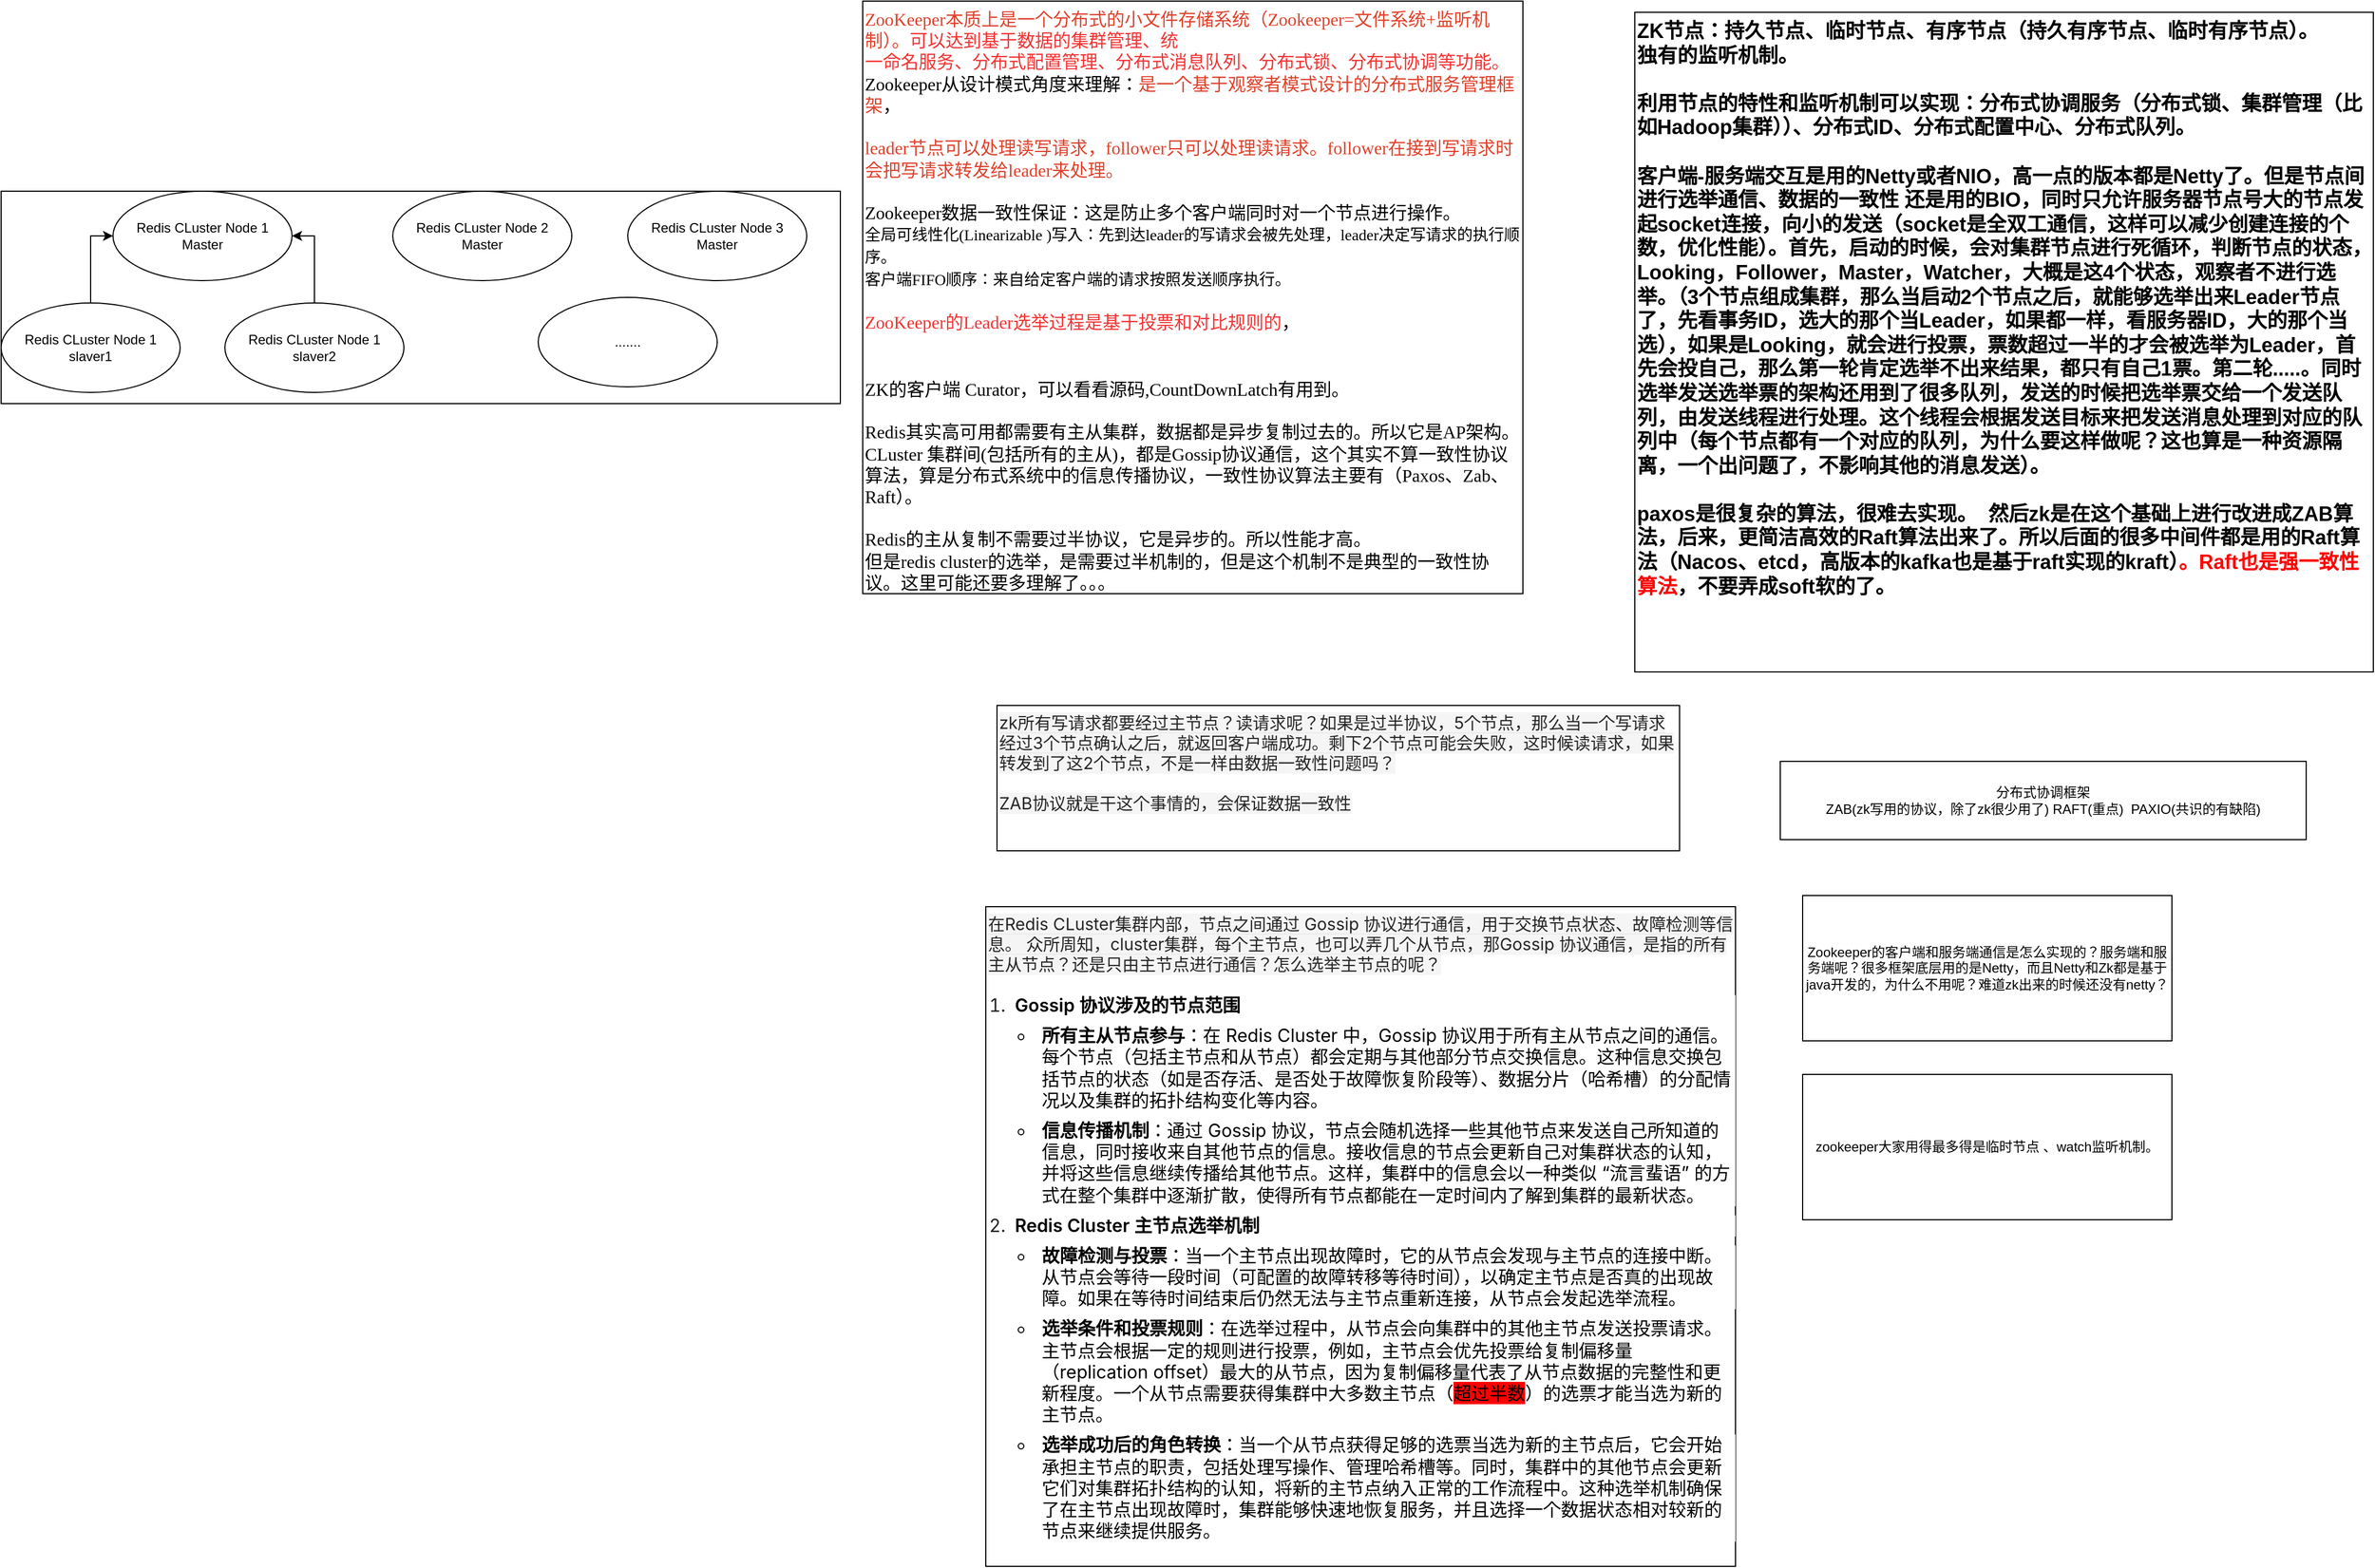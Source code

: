 <mxfile version="26.0.5">
  <diagram name="第 1 页" id="TzDZJ18uVH2BrXoznrYu">
    <mxGraphModel dx="3703" dy="2235" grid="1" gridSize="10" guides="1" tooltips="1" connect="1" arrows="1" fold="1" page="1" pageScale="1" pageWidth="827" pageHeight="1169" math="0" shadow="0">
      <root>
        <mxCell id="0" />
        <mxCell id="1" parent="0" />
        <mxCell id="oE_ixGBvfXvZEjppzsO--1" value="分布式协调框架&lt;br&gt;ZAB(zk写用的协议，除了zk很少用了) RAFT(重点)&amp;nbsp; PAXIO(共识的有缺陷)" style="rounded=0;whiteSpace=wrap;html=1;" parent="1" vertex="1">
          <mxGeometry x="350" y="360" width="470" height="70" as="geometry" />
        </mxCell>
        <mxCell id="EsCJ1PF5g06sX3PIpRF--1" value="Zookeeper的客户端和服务端通信是怎么实现的？服务端和服务端呢？很多框架底层用的是Netty，而且Netty和Zk都是基于java开发的，为什么不用呢？难道zk出来的时候还没有netty？" style="rounded=0;whiteSpace=wrap;html=1;" parent="1" vertex="1">
          <mxGeometry x="370" y="480" width="330" height="130" as="geometry" />
        </mxCell>
        <mxCell id="aoBaY2fR4_1X0Lq2eARB-2" value="zookeeper大家用得最多得是临时节点 、watch监听机制。" style="rounded=0;whiteSpace=wrap;html=1;" parent="1" vertex="1">
          <mxGeometry x="370" y="640" width="330" height="130" as="geometry" />
        </mxCell>
        <mxCell id="a138Q77CWcjG1b8q-LW_-1" value="ZK节点：持久节点、临时节点、有序节点（持久有序节点、临时有序节点）。&lt;div&gt;独有的监听机制。&lt;/div&gt;&lt;div&gt;&lt;br&gt;&lt;/div&gt;&lt;div&gt;利用节点的特性和监听机制可以实现：分布式协调服务（分布式锁、集群管理（比如Hadoop集群））、分布式ID、分布式配置中心、分布式队列。&lt;/div&gt;&lt;div&gt;&lt;br&gt;&lt;/div&gt;&lt;div&gt;客户端-服务端交互是用的Netty或者NIO，高一点的版本都是Netty了。但是节点间进行选举通信、数据的一致性 还是用的BIO，同时只允许服务器节点号大的节点发起socket连接，向小的发送（socket是全双工通信，这样可以减少创建连接的个数，优化性能）。首先，启动的时候，会对集群节点进行死循环，判断节点的状态，Looking，Follower，Master，Watcher，大概是这4个状态，观察者不进行选举。（3个节点组成集群，那么当启动2个节点之后，就能够选举出来Leader节点了，先看事务ID，选大的那个当Leader，如果都一样，看服务器ID，大的那个当选），如果是Looking，就会进行投票，票数超过一半的才会被选举为Leader，首先会投自己，那么第一轮肯定选举不出来结果，都只有自己1票。第二轮.....。同时选举发送选举票的架构还用到了很多队列，发送的时候把选举票交给一个发送队列，由发送线程进行处理。这个线程会根据发送目标来把发送消息处理到对应的队列中（每个节点都有一个对应的队列，为什么要这样做呢？这也算是一种资源隔离，一个出问题了，不影响其他的消息发送）。&lt;/div&gt;&lt;div&gt;&lt;br&gt;&lt;/div&gt;&lt;div&gt;paxos是很复杂的算法，很难去实现。&amp;nbsp; 然后zk是在这个基础上进行改进成ZAB算法，后来，更简洁高效的Raft算法出来了。所以后面的很多中间件都是用的Raft算法（Nacos、etcd，高版本的kafka也是基于raft实现的kraft）&lt;font style=&quot;color: rgb(255, 0, 0);&quot;&gt;。Raft也是强一致性算法&lt;/font&gt;，不要弄成soft软的了。&lt;/div&gt;" style="rounded=0;whiteSpace=wrap;html=1;verticalAlign=top;align=left;fontSize=18;fontStyle=1" parent="1" vertex="1">
          <mxGeometry x="220" y="-310" width="660" height="590" as="geometry" />
        </mxCell>
        <mxCell id="a138Q77CWcjG1b8q-LW_-2" value="&lt;span style=&quot;color: rgba(0, 0, 0, 0.85); font-family: Inter, -apple-system, BlinkMacSystemFont, &amp;quot;Segoe UI&amp;quot;, &amp;quot;SF Pro SC&amp;quot;, &amp;quot;SF Pro Display&amp;quot;, &amp;quot;SF Pro Icons&amp;quot;, &amp;quot;PingFang SC&amp;quot;, &amp;quot;Hiragino Sans GB&amp;quot;, &amp;quot;Microsoft YaHei&amp;quot;, &amp;quot;Helvetica Neue&amp;quot;, Helvetica, Arial, sans-serif; font-size: 15px; white-space-collapse: preserve; background-color: rgba(0, 0, 0, 0.04);&quot;&gt;zk所有写请求都要经过主节点？读请求呢？如果是过半协议，5个节点，那么当一个写请求经过3个节点确认之后，就返回客户端成功。剩下2个节点可能会失败，这时候读请求，如果转发到了这2个节点，不是一样由数据一致性问题吗？&lt;/span&gt;&lt;div&gt;&lt;span style=&quot;color: rgba(0, 0, 0, 0.85); font-family: Inter, -apple-system, BlinkMacSystemFont, &amp;quot;Segoe UI&amp;quot;, &amp;quot;SF Pro SC&amp;quot;, &amp;quot;SF Pro Display&amp;quot;, &amp;quot;SF Pro Icons&amp;quot;, &amp;quot;PingFang SC&amp;quot;, &amp;quot;Hiragino Sans GB&amp;quot;, &amp;quot;Microsoft YaHei&amp;quot;, &amp;quot;Helvetica Neue&amp;quot;, Helvetica, Arial, sans-serif; font-size: 15px; white-space-collapse: preserve; background-color: rgba(0, 0, 0, 0.04);&quot;&gt;&lt;br&gt;&lt;/span&gt;&lt;/div&gt;&lt;div&gt;&lt;span style=&quot;color: rgba(0, 0, 0, 0.85); font-family: Inter, -apple-system, BlinkMacSystemFont, &amp;quot;Segoe UI&amp;quot;, &amp;quot;SF Pro SC&amp;quot;, &amp;quot;SF Pro Display&amp;quot;, &amp;quot;SF Pro Icons&amp;quot;, &amp;quot;PingFang SC&amp;quot;, &amp;quot;Hiragino Sans GB&amp;quot;, &amp;quot;Microsoft YaHei&amp;quot;, &amp;quot;Helvetica Neue&amp;quot;, Helvetica, Arial, sans-serif; font-size: 15px; white-space-collapse: preserve; background-color: rgba(0, 0, 0, 0.04);&quot;&gt;ZAB协议就是干这个事情的，会保证数据一致性&lt;/span&gt;&lt;/div&gt;" style="rounded=0;whiteSpace=wrap;html=1;verticalAlign=top;align=left;" parent="1" vertex="1">
          <mxGeometry x="-350" y="310" width="610" height="130" as="geometry" />
        </mxCell>
        <mxCell id="a138Q77CWcjG1b8q-LW_-4" value="&lt;span style=&quot;color: rgba(0, 0, 0, 0.85); font-family: Inter, -apple-system, BlinkMacSystemFont, &amp;quot;Segoe UI&amp;quot;, &amp;quot;SF Pro SC&amp;quot;, &amp;quot;SF Pro Display&amp;quot;, &amp;quot;SF Pro Icons&amp;quot;, &amp;quot;PingFang SC&amp;quot;, &amp;quot;Hiragino Sans GB&amp;quot;, &amp;quot;Microsoft YaHei&amp;quot;, &amp;quot;Helvetica Neue&amp;quot;, Helvetica, Arial, sans-serif; font-size: 15px; white-space-collapse: preserve; background-color: rgba(0, 0, 0, 0.04);&quot;&gt;在Redis CLuster集群内部，节点之间通过 Gossip 协议进行通信，用于交换节点状态、故障检测等信息。 众所周知，cluster集群，每个主节点，也可以弄几个从节点，那Gossip 协议通信，是指的所有主从节点？还是只由主节点进行通信？怎么选举主节点的呢？&lt;/span&gt;&lt;div&gt;&lt;span style=&quot;color: rgba(0, 0, 0, 0.85); font-family: Inter, -apple-system, BlinkMacSystemFont, &amp;quot;Segoe UI&amp;quot;, &amp;quot;SF Pro SC&amp;quot;, &amp;quot;SF Pro Display&amp;quot;, &amp;quot;SF Pro Icons&amp;quot;, &amp;quot;PingFang SC&amp;quot;, &amp;quot;Hiragino Sans GB&amp;quot;, &amp;quot;Microsoft YaHei&amp;quot;, &amp;quot;Helvetica Neue&amp;quot;, Helvetica, Arial, sans-serif; font-size: 15px; white-space-collapse: preserve; background-color: rgba(0, 0, 0, 0.04);&quot;&gt;&lt;br&gt;&lt;/span&gt;&lt;/div&gt;&lt;div&gt;&lt;span style=&quot;color: rgba(0, 0, 0, 0.85); font-family: Inter, -apple-system, BlinkMacSystemFont, &amp;quot;Segoe UI&amp;quot;, &amp;quot;SF Pro SC&amp;quot;, &amp;quot;SF Pro Display&amp;quot;, &amp;quot;SF Pro Icons&amp;quot;, &amp;quot;PingFang SC&amp;quot;, &amp;quot;Hiragino Sans GB&amp;quot;, &amp;quot;Microsoft YaHei&amp;quot;, &amp;quot;Helvetica Neue&amp;quot;, Helvetica, Arial, sans-serif; font-size: 15px; white-space-collapse: preserve;&quot;&gt;&lt;ol style=&quot;-webkit-font-smoothing: antialiased; box-sizing: border-box; -webkit-tap-highlight-color: rgba(0, 0, 0, 0); --desktop-home-page-background-color: light-dark(#f4f4f4, #1b1b1b); --desktop-home-card-background-color: light-dark(#fdfdfd, #141414); --desktop-home-card-background-color-hover: light-dark(#fff, #000000); --desktop-home-popup-background-color: light-dark(#f6f5f5, #1a1a1a); margin-bottom: 0px; padding-left: 20px; overflow-anchor: auto; color: rgb(34, 34, 34); font-size: 16px; white-space-collapse: collapse; margin-top: 0px !important;&quot; class=&quot;auto-hide-last-sibling-br&quot;&gt;&lt;li style=&quot;background-color: light-dark(rgb(255, 255, 255), rgb(18, 18, 18)); -webkit-font-smoothing: antialiased; box-sizing: border-box; -webkit-tap-highlight-color: rgba(0, 0, 0, 0); --desktop-home-page-background-color: light-dark(#f4f4f4, #1b1b1b); --desktop-home-card-background-color: light-dark(#fdfdfd, #141414); --desktop-home-card-background-color-hover: light-dark(#fff, #000000); --desktop-home-popup-background-color: light-dark(#f6f5f5, #1a1a1a); font-size: var(--md-box-samantha-normal-text-font-size); line-height: var(--md-box-samantha-normal-text-line-height); list-style-type: decimal; padding-left: 4px; overflow-anchor: auto; color: var(--md-box-samantha-normal-text-color) !important;&quot;&gt;&lt;div style=&quot;-webkit-font-smoothing: antialiased; box-sizing: border-box; -webkit-tap-highlight-color: rgba(0, 0, 0, 0); --desktop-home-page-background-color: light-dark(#f4f4f4, #1b1b1b); --desktop-home-card-background-color: light-dark(#fdfdfd, #141414); --desktop-home-card-background-color-hover: light-dark(#fff, #000000); --desktop-home-popup-background-color: light-dark(#f6f5f5, #1a1a1a); line-height: var(--md-box-samantha-normal-text-line-height); margin-bottom: 0px; margin-top: 0px; font-size: var(--md-box-samantha-normal-text-font-size); color: initial; overflow-anchor: auto;&quot; class=&quot;auto-hide-last-sibling-br paragraph-JOTKXA paragraph-element br-paragraph-space&quot;&gt;&lt;span style=&quot;-webkit-font-smoothing: antialiased; box-sizing: border-box; -webkit-tap-highlight-color: rgba(0, 0, 0, 0); --desktop-home-page-background-color: light-dark(#f4f4f4, #1b1b1b); --desktop-home-card-background-color: light-dark(#fdfdfd, #141414); --desktop-home-card-background-color-hover: light-dark(#fff, #000000); --desktop-home-popup-background-color: light-dark(#f6f5f5, #1a1a1a); font-weight: 600; color: initial; font-size: var(--md-box-samantha-normal-text-font-size); line-height: var(--md-box-samantha-normal-text-line-height); overflow-anchor: auto;&quot;&gt;Gossip 协议涉及的节点范围&lt;/span&gt;&lt;/div&gt;&lt;ul style=&quot;-webkit-font-smoothing: antialiased; box-sizing: border-box; -webkit-tap-highlight-color: rgba(0, 0, 0, 0); --desktop-home-page-background-color: light-dark(#f4f4f4, #1b1b1b); --desktop-home-card-background-color: light-dark(#fdfdfd, #141414); --desktop-home-card-background-color-hover: light-dark(#fff, #000000); --desktop-home-popup-background-color: light-dark(#f6f5f5, #1a1a1a); margin-bottom: 0px; margin-top: 8px; overflow-anchor: auto; color: initial; padding-left: 20px !important;&quot; class=&quot;auto-hide-last-sibling-br&quot;&gt;&lt;li style=&quot;-webkit-font-smoothing: antialiased; box-sizing: border-box; -webkit-tap-highlight-color: rgba(0, 0, 0, 0); --desktop-home-page-background-color: light-dark(#f4f4f4, #1b1b1b); --desktop-home-card-background-color: light-dark(#fdfdfd, #141414); --desktop-home-card-background-color-hover: light-dark(#fff, #000000); --desktop-home-popup-background-color: light-dark(#f6f5f5, #1a1a1a); font-size: var(--md-box-samantha-normal-text-font-size); line-height: var(--md-box-samantha-normal-text-line-height); color: initial; list-style-type: circle; padding-left: 4px; overflow-anchor: auto;&quot;&gt;&lt;span style=&quot;-webkit-font-smoothing: antialiased; box-sizing: border-box; -webkit-tap-highlight-color: rgba(0, 0, 0, 0); --desktop-home-page-background-color: light-dark(#f4f4f4, #1b1b1b); --desktop-home-card-background-color: light-dark(#fdfdfd, #141414); --desktop-home-card-background-color-hover: light-dark(#fff, #000000); --desktop-home-popup-background-color: light-dark(#f6f5f5, #1a1a1a); font-weight: 600; color: initial; font-size: var(--md-box-samantha-normal-text-font-size); line-height: var(--md-box-samantha-normal-text-line-height); overflow-anchor: auto;&quot;&gt;所有主从节点参与&lt;/span&gt;：在 Redis Cluster 中，Gossip 协议用于所有主从节点之间的通信。每个节点（包括主节点和从节点）都会定期与其他部分节点交换信息。这种信息交换包括节点的状态（如是否存活、是否处于故障恢复阶段等）、数据分片（哈希槽）的分配情况以及集群的拓扑结构变化等内容。&lt;/li&gt;&lt;li style=&quot;-webkit-font-smoothing: antialiased; box-sizing: border-box; -webkit-tap-highlight-color: rgba(0, 0, 0, 0); --desktop-home-page-background-color: light-dark(#f4f4f4, #1b1b1b); --desktop-home-card-background-color: light-dark(#fdfdfd, #141414); --desktop-home-card-background-color-hover: light-dark(#fff, #000000); --desktop-home-popup-background-color: light-dark(#f6f5f5, #1a1a1a); font-size: var(--md-box-samantha-normal-text-font-size); line-height: var(--md-box-samantha-normal-text-line-height); color: initial; list-style-type: circle; margin-top: 8px; padding-left: 4px; overflow-anchor: auto;&quot;&gt;&lt;span style=&quot;-webkit-font-smoothing: antialiased; box-sizing: border-box; -webkit-tap-highlight-color: rgba(0, 0, 0, 0); --desktop-home-page-background-color: light-dark(#f4f4f4, #1b1b1b); --desktop-home-card-background-color: light-dark(#fdfdfd, #141414); --desktop-home-card-background-color-hover: light-dark(#fff, #000000); --desktop-home-popup-background-color: light-dark(#f6f5f5, #1a1a1a); font-weight: 600; color: initial; font-size: var(--md-box-samantha-normal-text-font-size); line-height: var(--md-box-samantha-normal-text-line-height); overflow-anchor: auto;&quot;&gt;信息传播机制&lt;/span&gt;：通过 Gossip 协议，节点会随机选择一些其他节点来发送自己所知道的信息，同时接收来自其他节点的信息。接收信息的节点会更新自己对集群状态的认知，并将这些信息继续传播给其他节点。这样，集群中的信息会以一种类似 “流言蜚语” 的方式在整个集群中逐渐扩散，使得所有节点都能在一定时间内了解到集群的最新状态。&lt;/li&gt;&lt;/ul&gt;&lt;/li&gt;&lt;li style=&quot;-webkit-font-smoothing: antialiased; box-sizing: border-box; -webkit-tap-highlight-color: rgba(0, 0, 0, 0); --desktop-home-page-background-color: light-dark(#f4f4f4, #1b1b1b); --desktop-home-card-background-color: light-dark(#fdfdfd, #141414); --desktop-home-card-background-color-hover: light-dark(#fff, #000000); --desktop-home-popup-background-color: light-dark(#f6f5f5, #1a1a1a); font-size: var(--md-box-samantha-normal-text-font-size); line-height: var(--md-box-samantha-normal-text-line-height); list-style-type: decimal; margin-top: 8px; padding-left: 4px; overflow-anchor: auto; color: var(--md-box-samantha-normal-text-color) !important;&quot;&gt;&lt;div style=&quot;background-color: light-dark(rgb(255, 255, 255), rgb(18, 18, 18)); -webkit-font-smoothing: antialiased; box-sizing: border-box; -webkit-tap-highlight-color: rgba(0, 0, 0, 0); --desktop-home-page-background-color: light-dark(#f4f4f4, #1b1b1b); --desktop-home-card-background-color: light-dark(#fdfdfd, #141414); --desktop-home-card-background-color-hover: light-dark(#fff, #000000); --desktop-home-popup-background-color: light-dark(#f6f5f5, #1a1a1a); line-height: var(--md-box-samantha-normal-text-line-height); margin-bottom: 0px; margin-top: 0px; font-size: var(--md-box-samantha-normal-text-font-size); color: initial; overflow-anchor: auto;&quot; class=&quot;auto-hide-last-sibling-br paragraph-JOTKXA paragraph-element br-paragraph-space&quot;&gt;&lt;span style=&quot;-webkit-font-smoothing: antialiased; box-sizing: border-box; -webkit-tap-highlight-color: rgba(0, 0, 0, 0); --desktop-home-page-background-color: light-dark(#f4f4f4, #1b1b1b); --desktop-home-card-background-color: light-dark(#fdfdfd, #141414); --desktop-home-card-background-color-hover: light-dark(#fff, #000000); --desktop-home-popup-background-color: light-dark(#f6f5f5, #1a1a1a); font-weight: 600; color: initial; font-size: var(--md-box-samantha-normal-text-font-size); line-height: var(--md-box-samantha-normal-text-line-height); overflow-anchor: auto;&quot;&gt;Redis Cluster 主节点选举机制&lt;/span&gt;&lt;/div&gt;&lt;ul style=&quot;-webkit-font-smoothing: antialiased; box-sizing: border-box; -webkit-tap-highlight-color: rgba(0, 0, 0, 0); --desktop-home-page-background-color: light-dark(#f4f4f4, #1b1b1b); --desktop-home-card-background-color: light-dark(#fdfdfd, #141414); --desktop-home-card-background-color-hover: light-dark(#fff, #000000); --desktop-home-popup-background-color: light-dark(#f6f5f5, #1a1a1a); margin-bottom: 0px; margin-top: 8px; overflow-anchor: auto; color: initial; padding-left: 20px !important;&quot; class=&quot;auto-hide-last-sibling-br&quot;&gt;&lt;li style=&quot;background-color: light-dark(rgb(255, 255, 255), rgb(18, 18, 18)); -webkit-font-smoothing: antialiased; box-sizing: border-box; -webkit-tap-highlight-color: rgba(0, 0, 0, 0); --desktop-home-page-background-color: light-dark(#f4f4f4, #1b1b1b); --desktop-home-card-background-color: light-dark(#fdfdfd, #141414); --desktop-home-card-background-color-hover: light-dark(#fff, #000000); --desktop-home-popup-background-color: light-dark(#f6f5f5, #1a1a1a); font-size: var(--md-box-samantha-normal-text-font-size); line-height: var(--md-box-samantha-normal-text-line-height); color: initial; list-style-type: circle; padding-left: 4px; overflow-anchor: auto;&quot;&gt;&lt;span style=&quot;-webkit-font-smoothing: antialiased; box-sizing: border-box; -webkit-tap-highlight-color: rgba(0, 0, 0, 0); --desktop-home-page-background-color: light-dark(#f4f4f4, #1b1b1b); --desktop-home-card-background-color: light-dark(#fdfdfd, #141414); --desktop-home-card-background-color-hover: light-dark(#fff, #000000); --desktop-home-popup-background-color: light-dark(#f6f5f5, #1a1a1a); font-weight: 600; color: initial; font-size: var(--md-box-samantha-normal-text-font-size); line-height: var(--md-box-samantha-normal-text-line-height); overflow-anchor: auto;&quot;&gt;故障检测与投票&lt;/span&gt;：当一个主节点出现故障时，它的从节点会发现与主节点的连接中断。从节点会等待一段时间（可配置的故障转移等待时间），以确定主节点是否真的出现故障。如果在等待时间结束后仍然无法与主节点重新连接，从节点会发起选举流程。&lt;/li&gt;&lt;li style=&quot;-webkit-font-smoothing: antialiased; box-sizing: border-box; -webkit-tap-highlight-color: rgba(0, 0, 0, 0); --desktop-home-page-background-color: light-dark(#f4f4f4, #1b1b1b); --desktop-home-card-background-color: light-dark(#fdfdfd, #141414); --desktop-home-card-background-color-hover: light-dark(#fff, #000000); --desktop-home-popup-background-color: light-dark(#f6f5f5, #1a1a1a); font-size: var(--md-box-samantha-normal-text-font-size); line-height: var(--md-box-samantha-normal-text-line-height); color: initial; list-style-type: circle; margin-top: 8px; padding-left: 4px; overflow-anchor: auto;&quot;&gt;&lt;span style=&quot;background-color: light-dark(rgb(255, 255, 255), rgb(18, 18, 18)); -webkit-font-smoothing: antialiased; box-sizing: border-box; -webkit-tap-highlight-color: rgba(0, 0, 0, 0); --desktop-home-page-background-color: light-dark(#f4f4f4, #1b1b1b); --desktop-home-card-background-color: light-dark(#fdfdfd, #141414); --desktop-home-card-background-color-hover: light-dark(#fff, #000000); --desktop-home-popup-background-color: light-dark(#f6f5f5, #1a1a1a); font-weight: 600; color: initial; font-size: var(--md-box-samantha-normal-text-font-size); line-height: var(--md-box-samantha-normal-text-line-height); overflow-anchor: auto;&quot;&gt;选举条件和投票规则&lt;/span&gt;：在选举过程中，从节点会向集群中的其他主节点发送投票请求。主节点会根据一定的规则进行投票，例如，主节点会优先投票给复制偏移量（replication offset）最大的从节点，因为复制偏移量代表了从节点数据的完整性和更新程度。一个从节点需要获得集群中大多数主节点（&lt;span style=&quot;background-color: rgb(255, 0, 0);&quot;&gt;超过半数&lt;/span&gt;）的选票才能当选为新的主节点。&lt;/li&gt;&lt;li style=&quot;background-color: light-dark(rgb(255, 255, 255), rgb(18, 18, 18)); -webkit-font-smoothing: antialiased; box-sizing: border-box; -webkit-tap-highlight-color: rgba(0, 0, 0, 0); --desktop-home-page-background-color: light-dark(#f4f4f4, #1b1b1b); --desktop-home-card-background-color: light-dark(#fdfdfd, #141414); --desktop-home-card-background-color-hover: light-dark(#fff, #000000); --desktop-home-popup-background-color: light-dark(#f6f5f5, #1a1a1a); font-size: var(--md-box-samantha-normal-text-font-size); line-height: var(--md-box-samantha-normal-text-line-height); color: initial; list-style-type: circle; margin-top: 8px; padding-left: 4px; overflow-anchor: auto;&quot;&gt;&lt;span style=&quot;-webkit-font-smoothing: antialiased; box-sizing: border-box; -webkit-tap-highlight-color: rgba(0, 0, 0, 0); --desktop-home-page-background-color: light-dark(#f4f4f4, #1b1b1b); --desktop-home-card-background-color: light-dark(#fdfdfd, #141414); --desktop-home-card-background-color-hover: light-dark(#fff, #000000); --desktop-home-popup-background-color: light-dark(#f6f5f5, #1a1a1a); font-weight: 600; color: initial; font-size: var(--md-box-samantha-normal-text-font-size); line-height: var(--md-box-samantha-normal-text-line-height); overflow-anchor: auto;&quot;&gt;选举成功后的角色转换&lt;/span&gt;：当一个从节点获得足够的选票当选为新的主节点后，它会开始承担主节点的职责，包括处理写操作、管理哈希槽等。同时，集群中的其他节点会更新它们对集群拓扑结构的认知，将新的主节点纳入正常的工作流程中。这种选举机制确保了在主节点出现故障时，集群能够快速地恢复服务，并且选择一个数据状态相对较新的节点来继续提供服务。&lt;/li&gt;&lt;/ul&gt;&lt;/li&gt;&lt;/ol&gt;&lt;/span&gt;&lt;/div&gt;" style="rounded=0;whiteSpace=wrap;html=1;verticalAlign=top;align=left;" parent="1" vertex="1">
          <mxGeometry x="-360" y="490" width="670" height="590" as="geometry" />
        </mxCell>
        <mxCell id="a138Q77CWcjG1b8q-LW_-5" value="&lt;div&gt;&lt;span style=&quot;font-size: 12.011pt; font-family: 微软雅黑; color: rgb(223, 64, 42);&quot;&gt;ZooKeeper本质上是一个分布式的小文件存储系统（Zookeeper=文件系统+监听机制）。&lt;/span&gt;&lt;span style=&quot;color: rgb(243, 50, 50); font-family: 微软雅黑; font-size: 12.011pt; background-color: transparent;&quot;&gt;可以达到基于数据的集群管理、统&lt;/span&gt;&lt;/div&gt;&lt;div&gt;&lt;span style=&quot;font-size: 12.011pt; font-family: 微软雅黑; color: rgb(243, 50, 50);&quot;&gt;一命名服务、分布式配置管理、分布式消息队列、分布式锁、分布式协调等功能。&lt;/span&gt;&lt;/div&gt;&lt;div&gt;&lt;div&gt;&lt;span style=&quot;font-size: 12.011pt; font-family: 微软雅黑;&quot;&gt;Zookeeper从设计模式角度来理解：&lt;/span&gt;&lt;span style=&quot;font-size: 12.011pt; font-family: 微软雅黑; color: rgb(223, 64, 42);&quot;&gt;是一个基于观察者模式设计的分布式服务管理框架&lt;/span&gt;&lt;span style=&quot;font-size: 12.011pt; font-family: 微软雅黑;&quot;&gt;，&lt;/span&gt;&lt;/div&gt;&lt;/div&gt;&lt;div&gt;&lt;span style=&quot;font-size: 12.011pt; font-family: 微软雅黑;&quot;&gt;&lt;br&gt;&lt;/span&gt;&lt;/div&gt;&lt;div&gt;&lt;div&gt;&lt;span style=&quot;font-size: 12.011pt; font-family: 微软雅黑; color: rgb(223, 64, 42);&quot;&gt;leader节点可以处理读写请求，follower只可以处理读请求。follower在接到写请求时会把写请求转发&lt;/span&gt;&lt;span style=&quot;color: light-dark(rgb(223, 64, 42), rgb(255, 126, 107)); font-family: 微软雅黑; font-size: 12.011pt; background-color: transparent;&quot;&gt;给leader来处理。&lt;/span&gt;&lt;/div&gt;&lt;/div&gt;&lt;div&gt;&lt;span style=&quot;font-size: 12.011pt; font-family: 微软雅黑; color: rgb(223, 64, 42);&quot;&gt;&lt;br&gt;&lt;/span&gt;&lt;/div&gt;&lt;div&gt;&lt;span style=&quot;font-family: 微软雅黑; color: rgb(223, 64, 42);&quot;&gt;&lt;div style=&quot;font-size: 12.011pt;&quot;&gt;&lt;span style=&quot;font-size: 12.011pt; color: rgb(0, 0, 0);&quot;&gt;Zookeeper数据一致性保证：这是防止多个客户端同时对一个节点进行操作。&lt;/span&gt;&lt;/div&gt;&lt;div style=&quot;font-size: 12.011pt;&quot;&gt;&lt;span style=&quot;font-size: 10.51pt; color: rgb(0, 0, 0);&quot;&gt;全局可线性化(Linearizable )写入∶先到达leader的写请求会被先处理，leader决定写请求的执行顺序。&lt;br&gt;&lt;/span&gt;&lt;/div&gt;&lt;div style=&quot;font-size: 12.011pt;&quot;&gt;&lt;span style=&quot;font-size: 10.51pt; color: rgb(0, 0, 0);&quot;&gt;客户端FIFO顺序∶来自给定客户端的请求按照发送顺序执行。&lt;/span&gt;&lt;/div&gt;&lt;div style=&quot;font-size: 12.011pt;&quot;&gt;&lt;span style=&quot;font-size: 10.51pt; color: rgb(0, 0, 0);&quot;&gt;&lt;br&gt;&lt;/span&gt;&lt;/div&gt;&lt;div style=&quot;&quot;&gt;&lt;span style=&quot;color: rgb(0, 0, 0);&quot;&gt;&lt;div style=&quot;font-size: 10.51pt;&quot;&gt;&lt;span style=&quot;font-size: 12.011pt; color: rgb(243, 50, 50);&quot;&gt;ZooKeeper的Leader选举过程是基于投票和对比规则的&lt;/span&gt;&lt;span style=&quot;font-size: 12.011pt;&quot;&gt;，&lt;/span&gt;&lt;/div&gt;&lt;div style=&quot;font-size: 10.51pt;&quot;&gt;&lt;span style=&quot;font-size: 12.011pt;&quot;&gt;&lt;br&gt;&lt;/span&gt;&lt;/div&gt;&lt;div style=&quot;font-size: 10.51pt;&quot;&gt;&lt;span style=&quot;font-size: 12.011pt;&quot;&gt;&lt;br&gt;&lt;/span&gt;&lt;/div&gt;&lt;div style=&quot;&quot;&gt;&lt;span style=&quot;font-size: 16.015px;&quot;&gt;ZK的客户端 Curator，可以看看源码,CountDownLatch有用到。&lt;/span&gt;&lt;/div&gt;&lt;div style=&quot;&quot;&gt;&lt;span style=&quot;font-size: 16.015px;&quot;&gt;&lt;br&gt;&lt;/span&gt;&lt;/div&gt;&lt;div style=&quot;&quot;&gt;&lt;span style=&quot;font-size: 16.015px;&quot;&gt;Redis其实高可用都需要有主从集群，数据都是异步复制过去的。所以它是AP架构。CLuster 集群间(包括所有的主从)，都是Gossip协议通信，这个其实不算一致性协议算法，算是分布式系统中的信息传播协议，一致性协议算法主要有（Paxos、Zab、Raft）。&lt;/span&gt;&lt;/div&gt;&lt;div style=&quot;&quot;&gt;&lt;span style=&quot;font-size: 16.015px;&quot;&gt;&lt;br&gt;&lt;/span&gt;&lt;/div&gt;&lt;div style=&quot;&quot;&gt;&lt;span style=&quot;font-size: 16.015px;&quot;&gt;Redis的主从复制不需要过半协议，它是异步的。所以性能才高。&lt;/span&gt;&lt;/div&gt;&lt;div style=&quot;&quot;&gt;&lt;span style=&quot;font-size: 16.015px;&quot;&gt;但是redis cluster的选举，是需要过半机制的，但是这个机制不是典型的一致性协议。这里可能还要多理解了。。。&lt;/span&gt;&lt;/div&gt;&lt;/span&gt;&lt;/div&gt;&lt;/span&gt;&lt;/div&gt;" style="rounded=0;whiteSpace=wrap;html=1;verticalAlign=top;align=left;" parent="1" vertex="1">
          <mxGeometry x="-470" y="-320" width="590" height="530" as="geometry" />
        </mxCell>
        <mxCell id="a138Q77CWcjG1b8q-LW_-6" value="" style="rounded=0;whiteSpace=wrap;html=1;" parent="1" vertex="1">
          <mxGeometry x="-1240" y="-150" width="750" height="190" as="geometry" />
        </mxCell>
        <mxCell id="a138Q77CWcjG1b8q-LW_-7" value="Redis CLuster Node 1&lt;div&gt;Master&lt;/div&gt;" style="ellipse;whiteSpace=wrap;html=1;" parent="1" vertex="1">
          <mxGeometry x="-1140" y="-150" width="160" height="80" as="geometry" />
        </mxCell>
        <mxCell id="a138Q77CWcjG1b8q-LW_-8" value="Redis CLuster Node 2&lt;div&gt;Master&lt;/div&gt;" style="ellipse;whiteSpace=wrap;html=1;" parent="1" vertex="1">
          <mxGeometry x="-890" y="-150" width="160" height="80" as="geometry" />
        </mxCell>
        <mxCell id="a138Q77CWcjG1b8q-LW_-9" value="Redis CLuster Node 3&lt;div&gt;Master&lt;/div&gt;" style="ellipse;whiteSpace=wrap;html=1;" parent="1" vertex="1">
          <mxGeometry x="-680" y="-150" width="160" height="80" as="geometry" />
        </mxCell>
        <mxCell id="a138Q77CWcjG1b8q-LW_-13" style="edgeStyle=orthogonalEdgeStyle;rounded=0;orthogonalLoop=1;jettySize=auto;html=1;entryX=0;entryY=0.5;entryDx=0;entryDy=0;" parent="1" source="a138Q77CWcjG1b8q-LW_-10" target="a138Q77CWcjG1b8q-LW_-7" edge="1">
          <mxGeometry relative="1" as="geometry" />
        </mxCell>
        <mxCell id="a138Q77CWcjG1b8q-LW_-10" value="Redis CLuster Node 1&lt;div&gt;slaver1&lt;/div&gt;" style="ellipse;whiteSpace=wrap;html=1;" parent="1" vertex="1">
          <mxGeometry x="-1240" y="-50" width="160" height="80" as="geometry" />
        </mxCell>
        <mxCell id="a138Q77CWcjG1b8q-LW_-14" style="edgeStyle=orthogonalEdgeStyle;rounded=0;orthogonalLoop=1;jettySize=auto;html=1;entryX=1;entryY=0.5;entryDx=0;entryDy=0;" parent="1" source="a138Q77CWcjG1b8q-LW_-11" target="a138Q77CWcjG1b8q-LW_-7" edge="1">
          <mxGeometry relative="1" as="geometry" />
        </mxCell>
        <mxCell id="a138Q77CWcjG1b8q-LW_-11" value="Redis CLuster Node 1&lt;div&gt;slaver2&lt;/div&gt;" style="ellipse;whiteSpace=wrap;html=1;" parent="1" vertex="1">
          <mxGeometry x="-1040" y="-50" width="160" height="80" as="geometry" />
        </mxCell>
        <mxCell id="a138Q77CWcjG1b8q-LW_-12" value="......." style="ellipse;whiteSpace=wrap;html=1;" parent="1" vertex="1">
          <mxGeometry x="-760" y="-55" width="160" height="80" as="geometry" />
        </mxCell>
      </root>
    </mxGraphModel>
  </diagram>
</mxfile>
